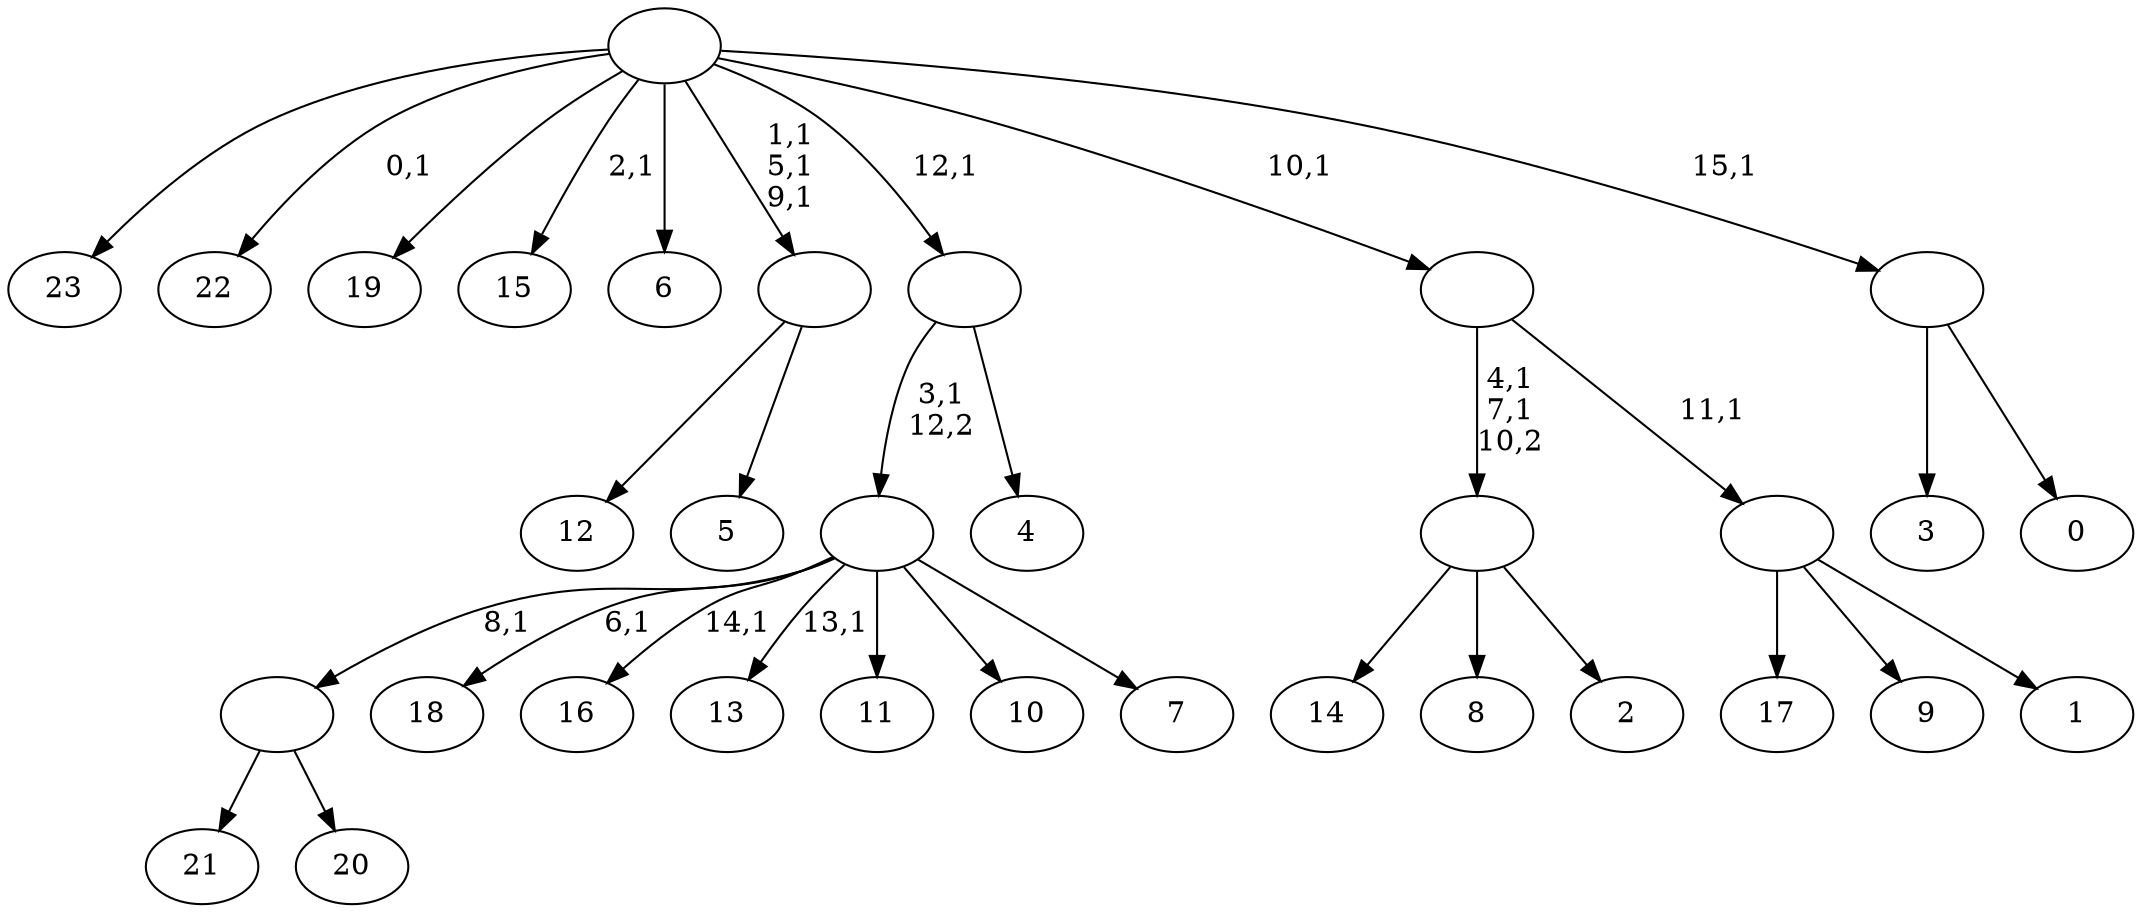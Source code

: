 digraph T {
	40 [label="23"]
	39 [label="22"]
	37 [label="21"]
	36 [label="20"]
	35 [label=""]
	34 [label="19"]
	33 [label="18"]
	31 [label="17"]
	30 [label="16"]
	28 [label="15"]
	26 [label="14"]
	25 [label="13"]
	23 [label="12"]
	22 [label="11"]
	21 [label="10"]
	20 [label="9"]
	19 [label="8"]
	18 [label="7"]
	17 [label=""]
	16 [label="6"]
	15 [label="5"]
	14 [label=""]
	11 [label="4"]
	10 [label=""]
	9 [label="3"]
	8 [label="2"]
	7 [label=""]
	5 [label="1"]
	4 [label=""]
	3 [label=""]
	2 [label="0"]
	1 [label=""]
	0 [label=""]
	35 -> 37 [label=""]
	35 -> 36 [label=""]
	17 -> 25 [label="13,1"]
	17 -> 30 [label="14,1"]
	17 -> 33 [label="6,1"]
	17 -> 35 [label="8,1"]
	17 -> 22 [label=""]
	17 -> 21 [label=""]
	17 -> 18 [label=""]
	14 -> 23 [label=""]
	14 -> 15 [label=""]
	10 -> 17 [label="3,1\n12,2"]
	10 -> 11 [label=""]
	7 -> 26 [label=""]
	7 -> 19 [label=""]
	7 -> 8 [label=""]
	4 -> 31 [label=""]
	4 -> 20 [label=""]
	4 -> 5 [label=""]
	3 -> 7 [label="4,1\n7,1\n10,2"]
	3 -> 4 [label="11,1"]
	1 -> 9 [label=""]
	1 -> 2 [label=""]
	0 -> 14 [label="1,1\n5,1\n9,1"]
	0 -> 28 [label="2,1"]
	0 -> 39 [label="0,1"]
	0 -> 40 [label=""]
	0 -> 34 [label=""]
	0 -> 16 [label=""]
	0 -> 10 [label="12,1"]
	0 -> 3 [label="10,1"]
	0 -> 1 [label="15,1"]
}
